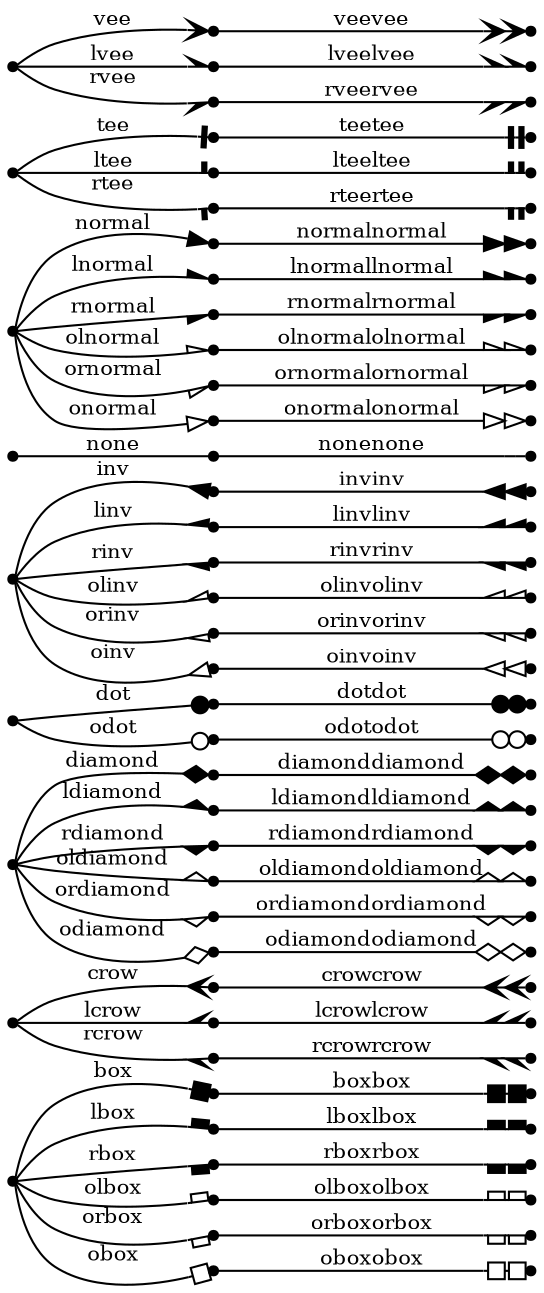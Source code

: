 # Generated Tor  2 Okt 2008 11:04:14 GMT by dot - Graphviz version 2.20.2 (Tue Jul  1 11:56:55 UTC 2008)
#
# 
# real	0m0.188s
# user	0m0.135s
# sys	0m0.036s

digraph G {
	graph [rankdir=LR, nodesep=0];
	node [label="\N", shape=point];
	edge [fontsize=10];
	graph [bb="0,0,711,742",
		_draw_="c 5 -white C 5 -white P 4 0 0 0 742 711 742 711 0 ",
		xdotversion="1.2"];
	_box [label="", pos="182,174", width="0.06", height="0.06", _draw_="S 6 -filled c 5 -black C 5 -black E 182 174 2 2 "];
	box [label="", pos="244,210", width="0.06", height="0.06", _draw_="S 6 -filled c 5 -black C 5 -black E 244 210 2 2 "];
	boxbox [label="", pos="307,246", width="0.06", height="0.06", _draw_="S 6 -filled c 5 -black C 5 -black E 307 246 2 2 "];
	lbox [label="", pos="182,246", width="0.06", height="0.06", _draw_="S 6 -filled c 5 -black C 5 -black E 182 246 2 2 "];
	lboxlbox [label="", pos="182,318", width="0.06", height="0.06", _draw_="S 6 -filled c 5 -black C 5 -black E 182 318 2 2 "];
	rbox [label="", pos="120,210", width="0.06", height="0.06", _draw_="S 6 -filled c 5 -black C 5 -black E 120 210 2 2 "];
	rboxrbox [label="", pos="57,246", width="0.06", height="0.06", _draw_="S 6 -filled c 5 -black C 5 -black E 57 246 2 2 "];
	olbox [label="", pos="120,138", width="0.06", height="0.06", _draw_="S 6 -filled c 5 -black C 5 -black E 120 138 2 2 "];
	olboxolbox [label="", pos="57,102", width="0.06", height="0.06", _draw_="S 6 -filled c 5 -black C 5 -black E 57 102 2 2 "];
	orbox [label="", pos="182,102", width="0.06", height="0.06", _draw_="S 6 -filled c 5 -black C 5 -black E 182 102 2 2 "];
	orboxorbox [label="", pos="182,30", width="0.06", height="0.06", _draw_="S 6 -filled c 5 -black C 5 -black E 182 30 2 2 "];
	obox [label="", pos="244,138", width="0.06", height="0.06", _draw_="S 6 -filled c 5 -black C 5 -black E 244 138 2 2 "];
	oboxobox [label="", pos="307,102", width="0.06", height="0.06", _draw_="S 6 -filled c 5 -black C 5 -black E 307 102 2 2 "];
	_crow [label="", pos="633,614", width="0.06", height="0.06", _draw_="S 6 -filled c 5 -black C 5 -black E 633 614 2 2 "];
	crow [label="", pos="669,676", width="0.06", height="0.06", _draw_="S 6 -filled c 5 -black C 5 -black E 669 676 2 2 "];
	crowcrow [label="", pos="705,739", width="0.06", height="0.06", _draw_="S 6 -filled c 5 -black C 5 -black E 705 739 2 2 "];
	lcrow [label="", pos="561,614", width="0.06", height="0.06", _draw_="S 6 -filled c 5 -black C 5 -black E 561 614 2 2 "];
	lcrowlcrow [label="", pos="489,614", width="0.06", height="0.06", _draw_="S 6 -filled c 5 -black C 5 -black E 489 614 2 2 "];
	rcrow [label="", pos="669,552", width="0.06", height="0.06", _draw_="S 6 -filled c 5 -black C 5 -black E 669 552 2 2 "];
	rcrowrcrow [label="", pos="705,489", width="0.06", height="0.06", _draw_="S 6 -filled c 5 -black C 5 -black E 705 489 2 2 "];
	_diamond [label="", pos="344,336", width="0.06", height="0.06", _draw_="S 6 -filled c 5 -black C 5 -black E 344 336 2 2 "];
	diamond [label="", pos="406,372", width="0.06", height="0.06", _draw_="S 6 -filled c 5 -black C 5 -black E 406 372 2 2 "];
	diamonddiamond [label="", pos="469,408", width="0.06", height="0.06", _draw_="S 6 -filled c 5 -black C 5 -black E 469 408 2 2 "];
	ldiamond [label="", pos="344,408", width="0.06", height="0.06", _draw_="S 6 -filled c 5 -black C 5 -black E 344 408 2 2 "];
	ldiamondldiamond [label="", pos="344,480", width="0.06", height="0.06", _draw_="S 6 -filled c 5 -black C 5 -black E 344 480 2 2 "];
	rdiamond [label="", pos="282,372", width="0.06", height="0.06", _draw_="S 6 -filled c 5 -black C 5 -black E 282 372 2 2 "];
	rdiamondrdiamond [label="", pos="219,408", width="0.06", height="0.06", _draw_="S 6 -filled c 5 -black C 5 -black E 219 408 2 2 "];
	oldiamond [label="", pos="282,300", width="0.06", height="0.06", _draw_="S 6 -filled c 5 -black C 5 -black E 282 300 2 2 "];
	oldiamondoldiamond [label="", pos="219,264", width="0.06", height="0.06", _draw_="S 6 -filled c 5 -black C 5 -black E 219 264 2 2 "];
	ordiamond [label="", pos="344,264", width="0.06", height="0.06", _draw_="S 6 -filled c 5 -black C 5 -black E 344 264 2 2 "];
	ordiamondordiamond [label="", pos="344,192", width="0.06", height="0.06", _draw_="S 6 -filled c 5 -black C 5 -black E 344 192 2 2 "];
	odiamond [label="", pos="406,300", width="0.06", height="0.06", _draw_="S 6 -filled c 5 -black C 5 -black E 406 300 2 2 "];
	odiamondodiamond [label="", pos="469,264", width="0.06", height="0.06", _draw_="S 6 -filled c 5 -black C 5 -black E 469 264 2 2 "];
	_dot [label="", pos="27,336", width="0.06", height="0.06", _draw_="S 6 -filled c 5 -black C 5 -black E 27 336 2 2 "];
	dot [label="", pos="27,408", width="0.06", height="0.06", _draw_="S 6 -filled c 5 -black C 5 -black E 27 408 2 2 "];
	dotdot [label="", pos="27,480", width="0.06", height="0.06", _draw_="S 6 -filled c 5 -black C 5 -black E 27 480 2 2 "];
	odot [label="", pos="27,264", width="0.06", height="0.06", _draw_="S 6 -filled c 5 -black C 5 -black E 27 264 2 2 "];
	odotodot [label="", pos="27,192", width="0.06", height="0.06", _draw_="S 6 -filled c 5 -black C 5 -black E 27 192 2 2 "];
	_inv [label="", pos="182,498", width="0.06", height="0.06", _draw_="S 6 -filled c 5 -black C 5 -black E 182 498 2 2 "];
	inv [label="", pos="244,534", width="0.06", height="0.06", _draw_="S 6 -filled c 5 -black C 5 -black E 244 534 2 2 "];
	invinv [label="", pos="307,570", width="0.06", height="0.06", _draw_="S 6 -filled c 5 -black C 5 -black E 307 570 2 2 "];
	linv [label="", pos="182,570", width="0.06", height="0.06", _draw_="S 6 -filled c 5 -black C 5 -black E 182 570 2 2 "];
	linvlinv [label="", pos="182,642", width="0.06", height="0.06", _draw_="S 6 -filled c 5 -black C 5 -black E 182 642 2 2 "];
	rinv [label="", pos="120,534", width="0.06", height="0.06", _draw_="S 6 -filled c 5 -black C 5 -black E 120 534 2 2 "];
	rinvrinv [label="", pos="57,570", width="0.06", height="0.06", _draw_="S 6 -filled c 5 -black C 5 -black E 57 570 2 2 "];
	olinv [label="", pos="120,462", width="0.06", height="0.06", _draw_="S 6 -filled c 5 -black C 5 -black E 120 462 2 2 "];
	olinvolinv [label="", pos="57,426", width="0.06", height="0.06", _draw_="S 6 -filled c 5 -black C 5 -black E 57 426 2 2 "];
	orinv [label="", pos="182,426", width="0.06", height="0.06", _draw_="S 6 -filled c 5 -black C 5 -black E 182 426 2 2 "];
	orinvorinv [label="", pos="182,354", width="0.06", height="0.06", _draw_="S 6 -filled c 5 -black C 5 -black E 182 354 2 2 "];
	oinv [label="", pos="244,462", width="0.06", height="0.06", _draw_="S 6 -filled c 5 -black C 5 -black E 244 462 2 2 "];
	oinvoinv [label="", pos="307,426", width="0.06", height="0.06", _draw_="S 6 -filled c 5 -black C 5 -black E 307 426 2 2 "];
	_none [label="", pos="138,246", width="0.06", height="0.06", _draw_="S 6 -filled c 5 -black C 5 -black E 138 246 2 2 "];
	none [label="", pos="138,318", width="0.06", height="0.06", _draw_="S 6 -filled c 5 -black C 5 -black E 138 318 2 2 "];
	nonenone [label="", pos="138,390", width="0.06", height="0.06", _draw_="S 6 -filled c 5 -black C 5 -black E 138 390 2 2 "];
	_normal [label="", pos="506,147", width="0.06", height="0.06", _draw_="S 6 -filled c 5 -black C 5 -black E 506 147 2 2 "];
	normal [label="", pos="568,183", width="0.06", height="0.06", _draw_="S 6 -filled c 5 -black C 5 -black E 568 183 2 2 "];
	normalnormal [label="", pos="631,219", width="0.06", height="0.06", _draw_="S 6 -filled c 5 -black C 5 -black E 631 219 2 2 "];
	lnormal [label="", pos="506,219", width="0.06", height="0.06", _draw_="S 6 -filled c 5 -black C 5 -black E 506 219 2 2 "];
	lnormallnormal [label="", pos="506,291", width="0.06", height="0.06", _draw_="S 6 -filled c 5 -black C 5 -black E 506 291 2 2 "];
	rnormal [label="", pos="444,183", width="0.06", height="0.06", _draw_="S 6 -filled c 5 -black C 5 -black E 444 183 2 2 "];
	rnormalrnormal [label="", pos="381,219", width="0.06", height="0.06", _draw_="S 6 -filled c 5 -black C 5 -black E 381 219 2 2 "];
	olnormal [label="", pos="444,111", width="0.06", height="0.06", _draw_="S 6 -filled c 5 -black C 5 -black E 444 111 2 2 "];
	olnormalolnormal [label="", pos="381,75", width="0.06", height="0.06", _draw_="S 6 -filled c 5 -black C 5 -black E 381 75 2 2 "];
	ornormal [label="", pos="506,75", width="0.06", height="0.06", _draw_="S 6 -filled c 5 -black C 5 -black E 506 75 2 2 "];
	ornormalornormal [label="", pos="506,3", width="0.06", height="0.06", _draw_="S 6 -filled c 5 -black C 5 -black E 506 3 2 2 "];
	onormal [label="", pos="568,111", width="0.06", height="0.06", _draw_="S 6 -filled c 5 -black C 5 -black E 568 111 2 2 "];
	onormalonormal [label="", pos="631,75", width="0.06", height="0.06", _draw_="S 6 -filled c 5 -black C 5 -black E 631 75 2 2 "];
	_tee [label="", pos="525,452", width="0.06", height="0.06", _draw_="S 6 -filled c 5 -black C 5 -black E 525 452 2 2 "];
	tee [label="", pos="561,514", width="0.06", height="0.06", _draw_="S 6 -filled c 5 -black C 5 -black E 561 514 2 2 "];
	teetee [label="", pos="597,577", width="0.06", height="0.06", _draw_="S 6 -filled c 5 -black C 5 -black E 597 577 2 2 "];
	ltee [label="", pos="453,452", width="0.06", height="0.06", _draw_="S 6 -filled c 5 -black C 5 -black E 453 452 2 2 "];
	lteeltee [label="", pos="381,452", width="0.06", height="0.06", _draw_="S 6 -filled c 5 -black C 5 -black E 381 452 2 2 "];
	rtee [label="", pos="561,390", width="0.06", height="0.06", _draw_="S 6 -filled c 5 -black C 5 -black E 561 390 2 2 "];
	rteertee [label="", pos="597,327", width="0.06", height="0.06", _draw_="S 6 -filled c 5 -black C 5 -black E 597 327 2 2 "];
	_vee [label="", pos="444,614", width="0.06", height="0.06", _draw_="S 6 -filled c 5 -black C 5 -black E 444 614 2 2 "];
	vee [label="", pos="480,676", width="0.06", height="0.06", _draw_="S 6 -filled c 5 -black C 5 -black E 480 676 2 2 "];
	veevee [label="", pos="516,739", width="0.06", height="0.06", _draw_="S 6 -filled c 5 -black C 5 -black E 516 739 2 2 "];
	lvee [label="", pos="372,614", width="0.06", height="0.06", _draw_="S 6 -filled c 5 -black C 5 -black E 372 614 2 2 "];
	lveelvee [label="", pos="300,614", width="0.06", height="0.06", _draw_="S 6 -filled c 5 -black C 5 -black E 300 614 2 2 "];
	rvee [label="", pos="480,552", width="0.06", height="0.06", _draw_="S 6 -filled c 5 -black C 5 -black E 480 552 2 2 "];
	rveervee [label="", pos="516,489", width="0.06", height="0.06", _draw_="S 6 -filled c 5 -black C 5 -black E 516 489 2 2 "];
	_box -> box [arrowhead=box, label=box, pos="e,242,209 184,175 191,179 218,195 233,204", lp="206,196", _draw_="c 5 -black B 4 184 175 191 179 218 195 233 204 ", _hdraw_="S 5 -solid S 15 -setlinewidth(1) c 5 -black C 5 -black P 4 244 206 240 212 233 209 237 202 S 5 -solid S 15 -setlinewidth(1) c 5 \
-black L 2 235 205 233 204 ", _ldraw_="F 10.000000 11 -Times-Roman c 5 -black T 206 190 0 11 3 -box "];
	box -> boxbox [arrowhead=boxbox, label=boxbox, pos="e,305,245 246,211 252,214 272,226 288,235", lp="272,214", _draw_="c 5 -black B 4 246 211 252 214 272 226 288 235 ", _hdraw_="S 5 -solid S 15 -setlinewidth(1) c 5 -black C 5 -black P 4 307 242 303 248 296 244 300 237 S 5 -solid S 15 -setlinewidth(1) c 5 \
-black L 2 298 241 296 240 S 5 -solid S 15 -setlinewidth(1) c 5 -black C 5 -black P 4 298 236 294 243 287 239 292 232 S 5 -solid\
 S 15 -setlinewidth(1) c 5 -black L 2 289 236 288 235 ", _ldraw_="F 10.000000 11 -Times-Roman c 5 -black T 272 208 0 23 6 -boxbox "];
	_box -> lbox [arrowhead=lbox, label=lbox, pos="e,182,244 182,176 182,185 182,216 182,234", lp="189,205", _draw_="c 5 -black B 4 182 176 182 185 182 216 182 234 ", _hdraw_="S 5 -solid S 15 -setlinewidth(1) c 5 -black C 5 -black P 4 182 244 178 244 178 236 182 236 S 5 -solid S 15 -setlinewidth(1) c 5 \
-black L 2 182 236 182 234 ", _ldraw_="F 10.000000 11 -Times-Roman c 5 -black T 189 199 0 13 4 -lbox "];
	lbox -> lboxlbox [arrowhead=lboxlbox, label=lboxlbox, pos="e,182,316 182,248 182,255 182,278 182,296", lp="196,272", _draw_="c 5 -black B 4 182 248 182 255 182 278 182 296 ", _hdraw_="S 5 -solid S 15 -setlinewidth(1) c 5 -black C 5 -black P 4 182 316 178 316 178 308 182 308 S 5 -solid S 15 -setlinewidth(1) c 5 \
-black L 2 182 308 182 306 S 5 -solid S 15 -setlinewidth(1) c 5 -black C 5 -black P 4 182 306 178 306 178 298 182 298 S 5 -solid\
 S 15 -setlinewidth(1) c 5 -black L 2 182 298 182 296 ", _ldraw_="F 10.000000 11 -Times-Roman c 5 -black T 196 266 0 27 8 -lboxlbox "];
	_box -> rbox [arrowhead=rbox, label=rbox, pos="e,122,209 180,175 173,179 146,195 131,204", lp="160,197", _draw_="c 5 -black B 4 180 175 173 179 146 195 131 204 ", _hdraw_="S 5 -solid S 15 -setlinewidth(1) c 5 -black C 5 -black P 4 124 212 122 209 129 205 131 209 S 5 -solid S 15 -setlinewidth(1) c 5 \
-black L 2 129 205 131 204 ", _ldraw_="F 10.000000 11 -Times-Roman c 5 -black T 160 191 0 14 4 -rbox "];
	rbox -> rboxrbox [arrowhead=rboxrbox, label=rboxrbox, pos="e,59,245 118,211 112,214 92,226 76,235", lp="102,233", _draw_="c 5 -black B 4 118 211 112 214 92 226 76 235 ", _hdraw_="S 5 -solid S 15 -setlinewidth(1) c 5 -black C 5 -black P 4 61 248 59 245 66 241 68 244 S 5 -solid S 15 -setlinewidth(1) c 5 -bla\
ck L 2 66 241 68 240 S 5 -solid S 15 -setlinewidth(1) c 5 -black C 5 -black P 4 70 243 68 240 75 236 77 239 S 5 -solid S 15 -set\
linewidth(1) c 5 -black L 2 75 236 76 235 ", _ldraw_="F 10.000000 11 -Times-Roman c 5 -black T 102 227 0 27 8 -rboxrbox "];
	_box -> olbox [arrowhead=olbox, label=olbox, pos="e,122,139 180,173 173,169 146,153 131,144", lp="152,166", _draw_="c 5 -black B 4 180 173 173 169 146 153 131 144 ", _hdraw_="S 5 -solid S 15 -setlinewidth(1) c 5 -black p 4 122 139 124 136 131 139 129 143 S 5 -solid S 15 -setlinewidth(1) c 5 -black L 2 \
129 143 131 144 ", _ldraw_="F 10.000000 11 -Times-Roman c 5 -black T 152 160 0 17 5 -olbox "];
	olbox -> olboxolbox [arrowhead=olboxolbox, label=olboxolbox, pos="e,59,103 118,137 112,134 92,122 76,113", lp="91,136", _draw_="c 5 -black B 4 118 137 112 134 92 122 76 113 ", _hdraw_="S 5 -solid S 15 -setlinewidth(1) c 5 -black p 4 59 103 61 100 68 104 66 107 S 5 -solid S 15 -setlinewidth(1) c 5 -black L 2 66 1\
07 68 108 S 5 -solid S 15 -setlinewidth(1) c 5 -black p 4 68 108 70 105 77 109 75 112 S 5 -solid S 15 -setlinewidth(1) c 5 -blac\
k L 2 75 112 76 113 ", _ldraw_="F 10.000000 11 -Times-Roman c 5 -black T 91 130 0 34 10 -olboxolbox "];
	_box -> orbox [arrowhead=orbox, label=orbox, pos="e,182,104 182,172 182,163 182,132 182,114", lp="173,143", _draw_="c 5 -black B 4 182 172 182 163 182 132 182 114 ", _hdraw_="S 5 -solid S 15 -setlinewidth(1) c 5 -black p 4 178 104 182 104 182 112 178 112 S 5 -solid S 15 -setlinewidth(1) c 5 -black L 2 \
182 112 182 114 ", _ldraw_="F 10.000000 11 -Times-Roman c 5 -black T 173 137 0 17 5 -orbox "];
	orbox -> orboxorbox [arrowhead=orboxorbox, label=orboxorbox, pos="e,182,32 182,100 182,93 182,70 182,52", lp="164,76", _draw_="c 5 -black B 4 182 100 182 93 182 70 182 52 ", _hdraw_="S 5 -solid S 15 -setlinewidth(1) c 5 -black p 4 178 32 182 32 182 40 178 40 S 5 -solid S 15 -setlinewidth(1) c 5 -black L 2 182 \
40 182 42 S 5 -solid S 15 -setlinewidth(1) c 5 -black p 4 178 42 182 42 182 50 178 50 S 5 -solid S 15 -setlinewidth(1) c 5 -blac\
k L 2 182 50 182 52 ", _ldraw_="F 10.000000 11 -Times-Roman c 5 -black T 164 70 0 35 10 -orboxorbox "];
	_box -> obox [arrowhead=obox, label=obox, pos="e,242,139 184,173 191,169 218,153 233,144", lp="213,166", _draw_="c 5 -black B 4 184 173 191 169 218 153 233 144 ", _hdraw_="S 5 -solid S 15 -setlinewidth(1) c 5 -black p 4 240 136 244 142 237 146 233 139 S 5 -solid S 15 -setlinewidth(1) c 5 -black L 2 \
235 143 233 144 ", _ldraw_="F 10.000000 11 -Times-Roman c 5 -black T 213 160 0 15 4 -obox "];
	obox -> oboxobox [arrowhead=oboxobox, label=oboxobox, pos="e,305,103 246,137 252,134 272,122 288,113", lp="261,115", _draw_="c 5 -black B 4 246 137 252 134 272 122 288 113 ", _hdraw_="S 5 -solid S 15 -setlinewidth(1) c 5 -black p 4 303 100 307 106 300 111 296 104 S 5 -solid S 15 -setlinewidth(1) c 5 -black L 2 \
298 107 296 108 S 5 -solid S 15 -setlinewidth(1) c 5 -black p 4 294 105 298 112 292 116 287 109 S 5 -solid S 15 -setlinewidth(1)\
 c 5 -black L 2 289 112 288 113 ", _ldraw_="F 10.000000 11 -Times-Roman c 5 -black T 261 109 0 30 8 -oboxobox "];
	_crow -> crow [arrowhead=crow, label=crow, pos="e,668,674 634,616 638,623 654,650 663,665", lp="657,636", _draw_="c 5 -black B 4 634 616 638 623 654 650 663 665 ", _hdraw_="S 5 -solid S 15 -setlinewidth(1) c 5 -black C 5 -black P 9 663 665 664 676 666 670 668 674 668 674 668 674 666 670 672 672 663 6\
65 ", _ldraw_="F 10.000000 11 -Times-Roman c 5 -black T 657 630 0 15 4 -crow "];
	crow -> crowcrow [arrowhead=crowcrow, label=crowcrow, pos="e,704,737 670,678 673,684 685,704 694,720", lp="696,691", _draw_="c 5 -black B 4 670 678 673 684 685 704 694 720 ", _hdraw_="S 5 -solid S 15 -setlinewidth(1) c 5 -black C 5 -black P 9 699 728 700 739 701 733 704 737 704 737 704 737 701 733 708 735 699 7\
28 S 5 -solid S 15 -setlinewidth(1) c 5 -black C 5 -black P 9 694 720 695 731 696 724 699 728 699 728 699 728 696 724 703 726 69\
4 720 ", _ldraw_="F 10.000000 11 -Times-Roman c 5 -black T 696 685 0 30 8 -crowcrow "];
	_crow -> lcrow [arrowhead=lcrow, label=lcrow, pos="e,563,614 631,614 622,614 591,614 573,614", lp="602,609", _draw_="c 5 -black B 4 631 614 622 614 591 614 573 614 ", _hdraw_="S 5 -solid S 15 -setlinewidth(1) c 5 -black C 5 -black P 6 573 614 563 610 568 614 563 614 563 614 563 614 ", _ldraw_="F 10.000000 11 -Times-Roman c 5 -black T 602 603 0 17 5 -lcrow "];
	lcrow -> lcrowlcrow [arrowhead=lcrowlcrow, label=lcrowlcrow, pos="e,491,614 559,614 552,614 529,614 511,614", lp="535,609", _draw_="c 5 -black B 4 559 614 552 614 529 614 511 614 ", _hdraw_="S 5 -solid S 15 -setlinewidth(1) c 5 -black C 5 -black P 6 501 614 491 610 496 614 491 614 491 614 491 614 S 5 -solid S 15 -setl\
inewidth(1) c 5 -black C 5 -black P 6 511 614 501 610 506 614 501 614 501 614 501 614 ", _ldraw_="F 10.000000 11 -Times-Roman c 5 -black T 535 603 0 34 10 -lcrowlcrow "];
	_crow -> rcrow [arrowhead=rcrow, label=rcrow, pos="e,668,554 634,612 638,605 654,578 663,563", lp="658,593", _draw_="c 5 -black B 4 634 612 638 605 654 578 663 563 ", _hdraw_="S 5 -solid S 15 -setlinewidth(1) c 5 -black C 5 -black P 6 668 554 668 554 668 554 666 558 664 552 663 563 ", _ldraw_="F 10.000000 11 -Times-Roman c 5 -black T 658 587 0 17 5 -rcrow "];
	rcrow -> rcrowrcrow [arrowhead=rcrowrcrow, label=rcrowrcrow, pos="e,704,491 670,550 673,544 685,524 694,508", lp="667,521", _draw_="c 5 -black B 4 670 550 673 544 685 524 694 508 ", _hdraw_="S 5 -solid S 15 -setlinewidth(1) c 5 -black C 5 -black P 6 704 491 704 491 704 491 701 495 700 489 699 500 S 5 -solid S 15 -setl\
inewidth(1) c 5 -black C 5 -black P 6 699 500 699 500 699 500 696 504 695 497 694 508 ", _ldraw_="F 10.000000 11 -Times-Roman c 5 -black T 667 515 0 35 10 -rcrowrcrow "];
	_diamond -> diamond [arrowhead=diamond, label=diamond, pos="e,404,371 346,337 353,341 378,355 393,365", lp="375,342", _draw_="c 5 -black B 4 346 337 353 341 378 355 393 365 ", _hdraw_="S 5 -solid S 15 -setlinewidth(1) c 5 -black C 5 -black P 4 393 365 401 365 404 371 397 372 ", _ldraw_="F 10.000000 11 -Times-Roman c 5 -black T 375 336 0 26 7 -diamond "];
	diamond -> diamonddiamond [arrowhead=diamonddiamond, label=diamonddiamond, pos="e,467,407 408,373 414,376 431,386 446,395", lp="433,373", _draw_="c 5 -black B 4 408 373 414 376 431 386 446 395 ", _hdraw_="S 5 -solid S 15 -setlinewidth(1) c 5 -black C 5 -black P 4 457 401 464 401 467 407 460 407 S 5 -solid S 15 -setlinewidth(1) c 5 \
-black C 5 -black P 4 446 395 453 395 457 401 449 402 ", _ldraw_="F 10.000000 11 -Times-Roman c 5 -black T 433 367 0 52 14 -diamonddiamond "];
	_diamond -> ldiamond [arrowhead=ldiamond, label=ldiamond, pos="e,344,406 344,338 344,346 344,376 344,394", lp="359,366", _draw_="c 5 -black B 4 344 338 344 346 344 376 344 394 ", _hdraw_="S 5 -solid S 15 -setlinewidth(1) c 5 -black C 5 -black P 3 344 406 340 400 344 394 ", _ldraw_="F 10.000000 11 -Times-Roman c 5 -black T 359 360 0 28 8 -ldiamond "];
	ldiamond -> ldiamondldiamond [arrowhead=ldiamondldiamond, label=ldiamondldiamond, pos="e,344,478 344,410 344,417 344,437 344,454", lp="362,432", _draw_="c 5 -black B 4 344 410 344 417 344 437 344 454 ", _hdraw_="S 5 -solid S 15 -setlinewidth(1) c 5 -black C 5 -black P 3 344 478 340 472 344 466 S 5 -solid S 15 -setlinewidth(1) c 5 -black C\
 5 -black P 3 344 466 340 460 344 454 ", _ldraw_="F 10.000000 11 -Times-Roman c 5 -black T 362 426 0 57 16 -ldiamondldiamond "];
	_diamond -> rdiamond [arrowhead=rdiamond, label=rdiamond, pos="e,284,371 342,337 335,341 310,355 295,365", lp="325,361", _draw_="c 5 -black B 4 342 337 335 341 310 355 295 365 ", _hdraw_="S 5 -solid S 15 -setlinewidth(1) c 5 -black C 5 -black P 3 295 365 291 372 284 371 ", _ldraw_="F 10.000000 11 -Times-Roman c 5 -black T 325 355 0 29 8 -rdiamond "];
	rdiamond -> rdiamondrdiamond [arrowhead=rdiamondrdiamond, label=rdiamondrdiamond, pos="e,221,407 280,373 274,376 257,386 242,395", lp="267,395", _draw_="c 5 -black B 4 280 373 274 376 257 386 242 395 ", _hdraw_="S 5 -solid S 15 -setlinewidth(1) c 5 -black C 5 -black P 3 231 401 228 407 221 407 S 5 -solid S 15 -setlinewidth(1) c 5 -black C\
 5 -black P 3 242 395 239 402 231 401 ", _ldraw_="F 10.000000 11 -Times-Roman c 5 -black T 267 389 0 57 16 -rdiamondrdiamond "];
	_diamond -> oldiamond [arrowhead=oldiamond, label=oldiamond, pos="e,284,301 342,335 335,331 310,317 295,307", lp="325,310", _draw_="c 5 -black B 4 342 335 335 331 310 317 295 307 ", _hdraw_="S 5 -solid S 15 -setlinewidth(1) c 5 -black p 3 284 301 291 300 295 307 ", _ldraw_="F 10.000000 11 -Times-Roman c 5 -black T 325 304 0 32 9 -oldiamond "];
	oldiamond -> oldiamondoldiamond [arrowhead=oldiamondoldiamond, label=oldiamondoldiamond, pos="e,221,265 280,299 274,296 257,286 242,277", lp="255,299", _draw_="c 5 -black B 4 280 299 274 296 257 286 242 277 ", _hdraw_="S 5 -solid S 15 -setlinewidth(1) c 5 -black p 3 221 265 228 265 231 271 S 5 -solid S 15 -setlinewidth(1) c 5 -black p 3 231 271 \
239 270 242 277 ", _ldraw_="F 10.000000 11 -Times-Roman c 5 -black T 255 293 0 64 18 -oldiamondoldiamond "];
	_diamond -> ordiamond [arrowhead=ordiamond, label=ordiamond, pos="e,344,266 344,334 344,326 344,296 344,278", lp="327,306", _draw_="c 5 -black B 4 344 334 344 326 344 296 344 278 ", _hdraw_="S 5 -solid S 15 -setlinewidth(1) c 5 -black p 3 344 278 340 272 344 266 ", _ldraw_="F 10.000000 11 -Times-Roman c 5 -black T 327 300 0 32 9 -ordiamond "];
	ordiamond -> ordiamondordiamond [arrowhead=ordiamondordiamond, label=ordiamondordiamond, pos="e,344,194 344,262 344,255 344,235 344,218", lp="326,240", _draw_="c 5 -black B 4 344 262 344 255 344 235 344 218 ", _hdraw_="S 5 -solid S 15 -setlinewidth(1) c 5 -black p 3 344 206 340 200 344 194 S 5 -solid S 15 -setlinewidth(1) c 5 -black p 3 344 218 \
340 212 344 206 ", _ldraw_="F 10.000000 11 -Times-Roman c 5 -black T 326 234 0 65 18 -ordiamondordiamond "];
	_diamond -> odiamond [arrowhead=odiamond, label=odiamond, pos="e,404,301 346,335 353,331 378,317 393,307", lp="376,331", _draw_="c 5 -black B 4 346 335 353 331 378 317 393 307 ", _hdraw_="S 5 -solid S 15 -setlinewidth(1) c 5 -black p 4 393 307 397 300 404 301 401 307 ", _ldraw_="F 10.000000 11 -Times-Roman c 5 -black T 376 325 0 30 8 -odiamond "];
	odiamond -> odiamondodiamond [arrowhead=odiamondodiamond, label=odiamondodiamond, pos="e,467,265 408,299 414,296 431,286 446,277", lp="421,277", _draw_="c 5 -black B 4 408 299 414 296 431 286 446 277 ", _hdraw_="S 5 -solid S 15 -setlinewidth(1) c 5 -black p 4 457 271 460 265 467 265 464 271 S 5 -solid S 15 -setlinewidth(1) c 5 -black p 4 \
446 277 449 270 457 271 453 277 ", _ldraw_="F 10.000000 11 -Times-Roman c 5 -black T 421 271 0 60 16 -odiamondodiamond "];
	_dot -> dot [arrowhead=dot, label=dot, pos="e,27,406 27,338 27,347 27,381 27,398", lp="33,368", _draw_="c 5 -black B 4 27 338 27 347 27 381 27 398 ", _hdraw_="S 5 -solid S 15 -setlinewidth(1) c 5 -black C 5 -black E 27 402 4 4 ", _ldraw_="F 10.000000 11 -Times-Roman c 5 -black T 33 362 0 10 3 -dot "];
	dot -> dotdot [arrowhead=dotdot, label=dotdot, pos="e,27,478 27,410 27,418 27,444 27,462", lp="37,436", _draw_="c 5 -black B 4 27 410 27 418 27 444 27 462 ", _hdraw_="S 5 -solid S 15 -setlinewidth(1) c 5 -black C 5 -black E 27 474 4 4 S 5 -solid S 15 -setlinewidth(1) c 5 -black C 5 -black E 27 \
466 4 4 ", _ldraw_="F 10.000000 11 -Times-Roman c 5 -black T 37 430 0 19 6 -dotdot "];
	_dot -> odot [arrowhead=odot, label=odot, pos="e,27,266 27,334 27,325 27,291 27,274", lp="20,304", _draw_="c 5 -black B 4 27 334 27 325 27 291 27 274 ", _hdraw_="S 5 -solid S 15 -setlinewidth(1) c 5 -black e 27 270 4 4 ", _ldraw_="F 10.000000 11 -Times-Roman c 5 -black T 20 298 0 13 4 -odot "];
	odot -> odotodot [arrowhead=odotodot, label=odotodot, pos="e,27,194 27,262 27,254 27,228 27,210", lp="13,236", _draw_="c 5 -black B 4 27 262 27 254 27 228 27 210 ", _hdraw_="S 5 -solid S 15 -setlinewidth(1) c 5 -black e 27 198 4 4 S 5 -solid S 15 -setlinewidth(1) c 5 -black e 27 206 4 4 ", _ldraw_="F 10.000000 11 -Times-Roman c 5 -black T 13 230 0 27 8 -odotodot "];
	_inv -> inv [arrowhead=inv, label=inv, pos="e,242,533 184,499 191,503 218,519 233,528", lp="206,520", _draw_="c 5 -black B 4 184 499 191 503 218 519 233 528 ", _hdraw_="S 5 -solid S 15 -setlinewidth(1) c 5 -black C 5 -black P 3 240 536 233 528 244 530 ", _ldraw_="F 10.000000 11 -Times-Roman c 5 -black T 206 514 0 10 3 -inv "];
	inv -> invinv [arrowhead=invinv, label=invinv, pos="e,305,569 246,535 252,538 272,550 288,559", lp="271,539", _draw_="c 5 -black B 4 246 535 252 538 272 550 288 559 ", _hdraw_="S 5 -solid S 15 -setlinewidth(1) c 5 -black C 5 -black P 3 303 572 296 564 307 566 S 5 -solid S 15 -setlinewidth(1) c 5 -black C\
 5 -black P 3 295 567 288 559 298 561 ", _ldraw_="F 10.000000 11 -Times-Roman c 5 -black T 271 533 0 19 6 -invinv "];
	_inv -> linv [arrowhead=linv, label=linv, pos="e,182,568 182,500 182,509 182,540 182,558", lp="189,529", _draw_="c 5 -black B 4 182 500 182 509 182 540 182 558 ", _hdraw_="S 5 -solid S 15 -setlinewidth(1) c 5 -black C 5 -black P 3 182 568 179 568 182 558 ", _ldraw_="F 10.000000 11 -Times-Roman c 5 -black T 189 523 0 12 4 -linv "];
	linv -> linvlinv [arrowhead=linvlinv, label=linvlinv, pos="e,182,640 182,572 182,579 182,602 182,620", lp="194,596", _draw_="c 5 -black B 4 182 572 182 579 182 602 182 620 ", _hdraw_="S 5 -solid S 15 -setlinewidth(1) c 5 -black C 5 -black P 3 182 640 179 640 182 630 S 5 -solid S 15 -setlinewidth(1) c 5 -black C\
 5 -black P 3 182 630 179 630 182 620 ", _ldraw_="F 10.000000 11 -Times-Roman c 5 -black T 194 590 0 23 8 -linvlinv "];
	_inv -> rinv [arrowhead=rinv, label=rinv, pos="e,122,533 180,499 173,503 146,519 131,528", lp="160,520", _draw_="c 5 -black B 4 180 499 173 503 146 519 131 528 ", _hdraw_="S 5 -solid S 15 -setlinewidth(1) c 5 -black C 5 -black P 3 131 528 124 536 122 533 ", _ldraw_="F 10.000000 11 -Times-Roman c 5 -black T 160 514 0 12 4 -rinv "];
	rinv -> rinvrinv [arrowhead=rinvrinv, label=rinvrinv, pos="e,59,569 118,535 112,538 92,550 76,559", lp="102,556", _draw_="c 5 -black B 4 118 535 112 538 92 550 76 559 ", _hdraw_="S 5 -solid S 15 -setlinewidth(1) c 5 -black C 5 -black P 3 68 564 61 572 59 569 S 5 -solid S 15 -setlinewidth(1) c 5 -black C 5 \
-black P 3 76 559 69 567 68 564 ", _ldraw_="F 10.000000 11 -Times-Roman c 5 -black T 102 550 0 24 8 -rinvrinv "];
	_inv -> olinv [arrowhead=olinv, label=olinv, pos="e,122,463 180,497 173,493 146,477 131,468", lp="152,490", _draw_="c 5 -black B 4 180 497 173 493 146 477 131 468 ", _hdraw_="S 5 -solid S 15 -setlinewidth(1) c 5 -black p 3 122 463 124 460 131 468 ", _ldraw_="F 10.000000 11 -Times-Roman c 5 -black T 152 484 0 15 5 -olinv "];
	olinv -> olinvolinv [arrowhead=olinvolinv, label=olinvolinv, pos="e,59,427 118,461 112,458 92,446 76,437", lp="91,459", _draw_="c 5 -black B 4 118 461 112 458 92 446 76 437 ", _hdraw_="S 5 -solid S 15 -setlinewidth(1) c 5 -black p 3 59 427 61 424 68 432 S 5 -solid S 15 -setlinewidth(1) c 5 -black p 3 68 432 69 4\
29 76 437 ", _ldraw_="F 10.000000 11 -Times-Roman c 5 -black T 91 453 0 31 10 -olinvolinv "];
	_inv -> orinv [arrowhead=orinv, label=orinv, pos="e,182,428 182,496 182,487 182,456 182,438", lp="173,467", _draw_="c 5 -black B 4 182 496 182 487 182 456 182 438 ", _hdraw_="S 5 -solid S 15 -setlinewidth(1) c 5 -black p 3 182 438 179 428 182 428 ", _ldraw_="F 10.000000 11 -Times-Roman c 5 -black T 173 461 0 16 5 -orinv "];
	orinv -> orinvorinv [arrowhead=orinvorinv, label=orinvorinv, pos="e,182,356 182,424 182,417 182,394 182,376", lp="165,400", _draw_="c 5 -black B 4 182 424 182 417 182 394 182 376 ", _hdraw_="S 5 -solid S 15 -setlinewidth(1) c 5 -black p 3 182 366 179 356 182 356 S 5 -solid S 15 -setlinewidth(1) c 5 -black p 3 182 376 \
179 366 182 366 ", _ldraw_="F 10.000000 11 -Times-Roman c 5 -black T 165 394 0 32 10 -orinvorinv "];
	_inv -> oinv [arrowhead=oinv, label=oinv, pos="e,242,463 184,497 191,493 218,477 233,468", lp="213,489", _draw_="c 5 -black B 4 184 497 191 493 218 477 233 468 ", _hdraw_="S 5 -solid S 15 -setlinewidth(1) c 5 -black p 3 244 466 233 468 240 460 ", _ldraw_="F 10.000000 11 -Times-Roman c 5 -black T 213 483 0 13 4 -oinv "];
	oinv -> oinvoinv [arrowhead=oinvoinv, label=oinvoinv, pos="e,305,427 246,461 252,458 272,446 288,437", lp="262,439", _draw_="c 5 -black B 4 246 461 252 458 272 446 288 437 ", _hdraw_="S 5 -solid S 15 -setlinewidth(1) c 5 -black p 3 307 430 296 432 303 424 S 5 -solid S 15 -setlinewidth(1) c 5 -black p 3 298 435 \
288 437 295 429 ", _ldraw_="F 10.000000 11 -Times-Roman c 5 -black T 262 433 0 27 8 -oinvoinv "];
	_none -> none [arrowhead=none, label=none, pos="138,248 138,259 138,306 138,316", lp="146,282", _draw_="c 5 -black B 4 138 248 138 259 138 306 138 316 ", _ldraw_="F 10.000000 11 -Times-Roman c 5 -black T 146 276 0 15 4 -none "];
	none -> nonenone [arrowhead=nonenone, label=nonenone, pos="138,320 138,331 138,378 138,388", lp="153,354", _draw_="c 5 -black B 4 138 320 138 331 138 378 138 388 ", _ldraw_="F 10.000000 11 -Times-Roman c 5 -black T 153 348 0 29 8 -nonenone "];
	_normal -> normal [arrowhead=normal, label=normal, pos="e,566,182 508,148 515,152 542,168 557,177", lp="528,171", _draw_="c 5 -black B 4 508 148 515 152 542 168 557 177 ", _hdraw_="S 5 -solid S 15 -setlinewidth(1) c 5 -black C 5 -black P 3 556 180 566 182 559 174 ", _ldraw_="F 10.000000 11 -Times-Roman c 5 -black T 528 165 0 21 6 -normal "];
	normal -> normalnormal [arrowhead=normalnormal, label=normalnormal, pos="e,629,218 570,184 576,187 596,199 612,208", lp="597,185", _draw_="c 5 -black B 4 570 184 576 187 596 199 612 208 ", _hdraw_="S 5 -solid S 15 -setlinewidth(1) c 5 -black C 5 -black P 3 619 216 629 218 622 210 S 5 -solid S 15 -setlinewidth(1) c 5 -black C\
 5 -black P 3 610 211 620 213 614 205 ", _ldraw_="F 10.000000 11 -Times-Roman c 5 -black T 597 179 0 42 12 -normalnormal "];
	_normal -> lnormal [arrowhead=lnormal, label=lnormal, pos="e,506,217 506,149 506,158 506,189 506,207", lp="518,178", _draw_="c 5 -black B 4 506 149 506 158 506 189 506 207 ", _hdraw_="S 5 -solid S 15 -setlinewidth(1) c 5 -black C 5 -black P 3 506 207 503 207 506 217 ", _ldraw_="F 10.000000 11 -Times-Roman c 5 -black T 518 172 0 23 7 -lnormal "];
	lnormal -> lnormallnormal [arrowhead=lnormallnormal, label=lnormallnormal, pos="e,506,289 506,221 506,228 506,251 506,269", lp="524,245", _draw_="c 5 -black B 4 506 221 506 228 506 251 506 269 ", _hdraw_="S 5 -solid S 15 -setlinewidth(1) c 5 -black C 5 -black P 3 506 279 503 279 506 289 S 5 -solid S 15 -setlinewidth(1) c 5 -black C\
 5 -black P 3 506 269 503 269 506 279 ", _ldraw_="F 10.000000 11 -Times-Roman c 5 -black T 524 239 0 47 14 -lnormallnormal "];
	_normal -> rnormal [arrowhead=rnormal, label=rnormal, pos="e,446,182 504,148 497,152 470,168 455,177", lp="485,172", _draw_="c 5 -black B 4 504 148 497 152 470 168 455 177 ", _hdraw_="S 5 -solid S 15 -setlinewidth(1) c 5 -black C 5 -black P 3 446 182 456 180 455 177 ", _ldraw_="F 10.000000 11 -Times-Roman c 5 -black T 485 166 0 24 7 -rnormal "];
	rnormal -> rnormalrnormal [arrowhead=rnormalrnormal, label=rnormalrnormal, pos="e,383,218 442,184 436,187 416,199 400,208", lp="427,207", _draw_="c 5 -black B 4 442 184 436 187 416 199 400 208 ", _hdraw_="S 5 -solid S 15 -setlinewidth(1) c 5 -black C 5 -black P 3 383 218 393 216 392 213 S 5 -solid S 15 -setlinewidth(1) c 5 -black C\
 5 -black P 3 392 213 402 211 400 208 ", _ldraw_="F 10.000000 11 -Times-Roman c 5 -black T 427 201 0 47 14 -rnormalrnormal "];
	_normal -> olnormal [arrowhead=olnormal, label=olnormal, pos="e,446,112 504,146 497,142 470,126 455,117", lp="475,142", _draw_="c 5 -black B 4 504 146 497 142 470 126 455 117 ", _hdraw_="S 5 -solid S 15 -setlinewidth(1) c 5 -black p 3 455 117 456 114 446 112 ", _ldraw_="F 10.000000 11 -Times-Roman c 5 -black T 475 136 0 27 8 -olnormal "];
	olnormal -> olnormalolnormal [arrowhead=olnormalolnormal, label=olnormalolnormal, pos="e,383,76 442,110 436,107 416,95 400,86", lp="415,109", _draw_="c 5 -black B 4 442 110 436 107 416 95 400 86 ", _hdraw_="S 5 -solid S 15 -setlinewidth(1) c 5 -black p 3 392 81 393 78 383 76 S 5 -solid S 15 -setlinewidth(1) c 5 -black p 3 400 86 402 \
83 392 81 ", _ldraw_="F 10.000000 11 -Times-Roman c 5 -black T 415 103 0 54 16 -olnormalolnormal "];
	_normal -> ornormal [arrowhead=ornormal, label=ornormal, pos="e,506,77 506,145 506,136 506,105 506,87", lp="492,116", _draw_="c 5 -black B 4 506 145 506 136 506 105 506 87 ", _hdraw_="S 5 -solid S 15 -setlinewidth(1) c 5 -black p 3 506 77 503 87 506 87 ", _ldraw_="F 10.000000 11 -Times-Roman c 5 -black T 492 110 0 27 8 -ornormal "];
	ornormal -> ornormalornormal [arrowhead=ornormalornormal, label=ornormalornormal, pos="e,506,5 506,73 506,66 506,43 506,25", lp="488,49", _draw_="c 5 -black B 4 506 73 506 66 506 43 506 25 ", _hdraw_="S 5 -solid S 15 -setlinewidth(1) c 5 -black p 3 506 5 503 15 506 15 S 5 -solid S 15 -setlinewidth(1) c 5 -black p 3 506 15 503 2\
5 506 25 ", _ldraw_="F 10.000000 11 -Times-Roman c 5 -black T 488 43 0 55 16 -ornormalornormal "];
	_normal -> onormal [arrowhead=onormal, label=onormal, pos="e,566,112 508,146 515,142 542,126 557,117", lp="538,141", _draw_="c 5 -black B 4 508 146 515 142 542 126 557 117 ", _hdraw_="S 5 -solid S 15 -setlinewidth(1) c 5 -black p 3 559 120 566 112 556 114 ", _ldraw_="F 10.000000 11 -Times-Roman c 5 -black T 538 135 0 25 7 -onormal "];
	onormal -> onormalonormal [arrowhead=onormalonormal, label=onormalonormal, pos="e,629,76 570,110 576,107 596,95 612,86", lp="585,87", _draw_="c 5 -black B 4 570 110 576 107 596 95 612 86 ", _hdraw_="S 5 -solid S 15 -setlinewidth(1) c 5 -black p 3 622 84 629 76 619 78 S 5 -solid S 15 -setlinewidth(1) c 5 -black p 3 614 89 620 \
81 610 83 ", _ldraw_="F 10.000000 11 -Times-Roman c 5 -black T 585 81 0 50 14 -onormalonormal "];
	_tee -> tee [arrowhead=tee, label=tee, pos="e,560,512 526,454 530,462 549,494 557,508", lp="548,478", _draw_="c 5 -black B 4 526 454 530 462 549 494 557 508 ", _hdraw_="S 5 -solid S 15 -setlinewidth(1) c 5 -black C 5 -black P 4 563 508 555 514 554 513 562 507 S 5 -solid S 15 -setlinewidth(1) c 5 \
-black L 2 560 512 557 508 ", _ldraw_="F 10.000000 11 -Times-Roman c 5 -black T 548 472 0 9 3 -tee "];
	tee -> teetee [arrowhead=teetee, label=teetee, pos="e,596,575 562,516 566,523 582,551 591,566", lp="586,536", _draw_="c 5 -black B 4 562 516 566 523 582 551 591 566 ", _hdraw_="S 5 -solid S 15 -setlinewidth(1) c 5 -black C 5 -black P 4 600 572 591 577 590 575 599 570 S 5 -solid S 15 -setlinewidth(1) c 5 \
-black L 2 596 575 594 571 S 5 -solid S 15 -setlinewidth(1) c 5 -black C 5 -black P 4 597 567 589 572 588 570 596 566 S 5 -solid\
 S 15 -setlinewidth(1) c 5 -black L 2 594 571 591 566 ", _ldraw_="F 10.000000 11 -Times-Roman c 5 -black T 586 530 0 17 6 -teetee "];
	_tee -> ltee [arrowhead=ltee, label=ltee, pos="e,455,452 523,452 513,452 476,452 460,452", lp="492,447", _draw_="c 5 -black B 4 523 452 513 452 476 452 460 452 ", _hdraw_="S 5 -solid S 15 -setlinewidth(1) c 5 -black C 5 -black P 4 456 452 456 447 458 447 458 452 S 5 -solid S 15 -setlinewidth(1) c 5 \
-black L 2 455 452 460 452 ", _ldraw_="F 10.000000 11 -Times-Roman c 5 -black T 492 441 0 11 4 -ltee "];
	ltee -> lteeltee [arrowhead=lteeltee, label=lteeltee, pos="e,383,452 451,452 442,452 411,452 393,452", lp="422,447", _draw_="c 5 -black B 4 451 452 442 452 411 452 393 452 ", _hdraw_="S 5 -solid S 15 -setlinewidth(1) c 5 -black C 5 -black P 4 384 452 384 447 386 447 386 452 S 5 -solid S 15 -setlinewidth(1) c 5 \
-black L 2 383 452 388 452 S 5 -solid S 15 -setlinewidth(1) c 5 -black C 5 -black P 4 389 452 389 447 391 447 391 452 S 5 -solid\
 S 15 -setlinewidth(1) c 5 -black L 2 388 452 393 452 ", _ldraw_="F 10.000000 11 -Times-Roman c 5 -black T 422 441 0 22 8 -lteeltee "];
	_tee -> rtee [arrowhead=rtee, label=rtee, pos="e,560,392 526,450 530,442 549,410 557,396", lp="549,427", _draw_="c 5 -black B 4 526 450 530 442 549 410 557 396 ", _hdraw_="S 5 -solid S 15 -setlinewidth(1) c 5 -black C 5 -black P 4 555 390 559 393 558 394 554 391 S 5 -solid S 15 -setlinewidth(1) c 5 \
-black L 2 560 392 557 396 ", _ldraw_="F 10.000000 11 -Times-Roman c 5 -black T 549 421 0 11 4 -rtee "];
	rtee -> rteertee [arrowhead=rteertee, label=rteertee, pos="e,596,329 562,388 566,381 582,353 591,338", lp="588,369", _draw_="c 5 -black B 4 562 388 566 381 582 353 591 338 ", _hdraw_="S 5 -solid S 15 -setlinewidth(1) c 5 -black C 5 -black P 4 591 327 596 330 595 332 590 329 S 5 -solid S 15 -setlinewidth(1) c 5 \
-black L 2 596 329 594 333 S 5 -solid S 15 -setlinewidth(1) c 5 -black C 5 -black P 4 589 332 593 334 592 336 588 334 S 5 -solid\
 S 15 -setlinewidth(1) c 5 -black L 2 594 333 591 338 ", _ldraw_="F 10.000000 11 -Times-Roman c 5 -black T 588 363 0 22 8 -rteertee "];
	_vee -> vee [arrowhead=vee, label=vee, pos="e,479,674 445,616 449,623 465,650 474,665", lp="466,638", _draw_="c 5 -black B 4 445 616 449 623 465 650 474 665 ", _hdraw_="S 5 -solid S 15 -setlinewidth(1) c 5 -black C 5 -black P 9 479 674 470 667 477 670 474 665 474 665 474 665 477 670 478 663 479 6\
74 ", _ldraw_="F 10.000000 11 -Times-Roman c 5 -black T 466 632 0 10 3 -vee "];
	vee -> veevee [arrowhead=veevee, label=veevee, pos="e,515,737 481,678 484,684 496,704 505,720", lp="503,693", _draw_="c 5 -black B 4 481 678 484 684 496 704 505 720 ", _hdraw_="S 5 -solid S 15 -setlinewidth(1) c 5 -black C 5 -black P 9 515 737 506 731 512 733 510 728 510 728 510 728 512 733 514 726 515 7\
37 S 5 -solid S 15 -setlinewidth(1) c 5 -black C 5 -black P 9 510 728 501 722 507 724 505 720 505 720 505 720 507 724 509 717 51\
0 728 ", _ldraw_="F 10.000000 11 -Times-Roman c 5 -black T 503 687 0 21 6 -veevee "];
	_vee -> lvee [arrowhead=lvee, label=lvee, pos="e,374,614 442,614 433,614 402,614 384,614", lp="413,609", _draw_="c 5 -black B 4 442 614 433 614 402 614 384 614 ", _hdraw_="S 5 -solid S 15 -setlinewidth(1) c 5 -black C 5 -black P 6 374 614 384 610 379 614 384 614 384 614 384 614 ", _ldraw_="F 10.000000 11 -Times-Roman c 5 -black T 413 603 0 12 4 -lvee "];
	lvee -> lveelvee [arrowhead=lveelvee, label=lveelvee, pos="e,302,614 370,614 363,614 340,614 322,614", lp="346,609", _draw_="c 5 -black B 4 370 614 363 614 340 614 322 614 ", _hdraw_="S 5 -solid S 15 -setlinewidth(1) c 5 -black C 5 -black P 6 302 614 312 610 307 614 312 614 312 614 312 614 S 5 -solid S 15 -setl\
inewidth(1) c 5 -black C 5 -black P 6 312 614 322 610 317 614 322 614 322 614 322 614 ", _ldraw_="F 10.000000 11 -Times-Roman c 5 -black T 346 603 0 25 8 -lveelvee "];
	_vee -> rvee [arrowhead=rvee, label=rvee, pos="e,479,554 445,612 449,605 465,578 474,563", lp="467,592", _draw_="c 5 -black B 4 445 612 449 605 465 578 474 563 ", _hdraw_="S 5 -solid S 15 -setlinewidth(1) c 5 -black C 5 -black P 6 474 563 474 563 474 563 477 558 470 561 479 554 ", _ldraw_="F 10.000000 11 -Times-Roman c 5 -black T 467 586 0 13 4 -rvee "];
	rvee -> rveervee [arrowhead=rveervee, label=rveervee, pos="e,515,491 481,550 484,544 496,524 505,508", lp="481,522", _draw_="c 5 -black B 4 481 550 484 544 496 524 505 508 ", _hdraw_="S 5 -solid S 15 -setlinewidth(1) c 5 -black C 5 -black P 6 510 500 510 500 510 500 512 495 506 497 515 491 S 5 -solid S 15 -setl\
inewidth(1) c 5 -black C 5 -black P 6 505 508 505 508 505 508 507 504 501 506 510 500 ", _ldraw_="F 10.000000 11 -Times-Roman c 5 -black T 481 516 0 26 8 -rveervee "];
}
